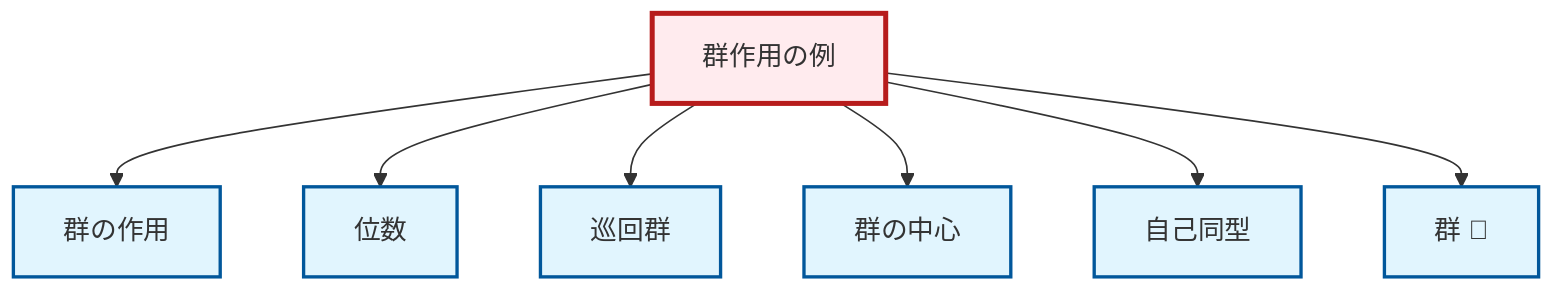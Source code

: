 graph TD
    classDef definition fill:#e1f5fe,stroke:#01579b,stroke-width:2px
    classDef theorem fill:#f3e5f5,stroke:#4a148c,stroke-width:2px
    classDef axiom fill:#fff3e0,stroke:#e65100,stroke-width:2px
    classDef example fill:#e8f5e9,stroke:#1b5e20,stroke-width:2px
    classDef current fill:#ffebee,stroke:#b71c1c,stroke-width:3px
    def-group["群 📝"]:::definition
    def-center-of-group["群の中心"]:::definition
    def-order["位数"]:::definition
    def-group-action["群の作用"]:::definition
    def-automorphism["自己同型"]:::definition
    ex-group-action-examples["群作用の例"]:::example
    def-cyclic-group["巡回群"]:::definition
    ex-group-action-examples --> def-group-action
    ex-group-action-examples --> def-order
    ex-group-action-examples --> def-cyclic-group
    ex-group-action-examples --> def-center-of-group
    ex-group-action-examples --> def-automorphism
    ex-group-action-examples --> def-group
    class ex-group-action-examples current